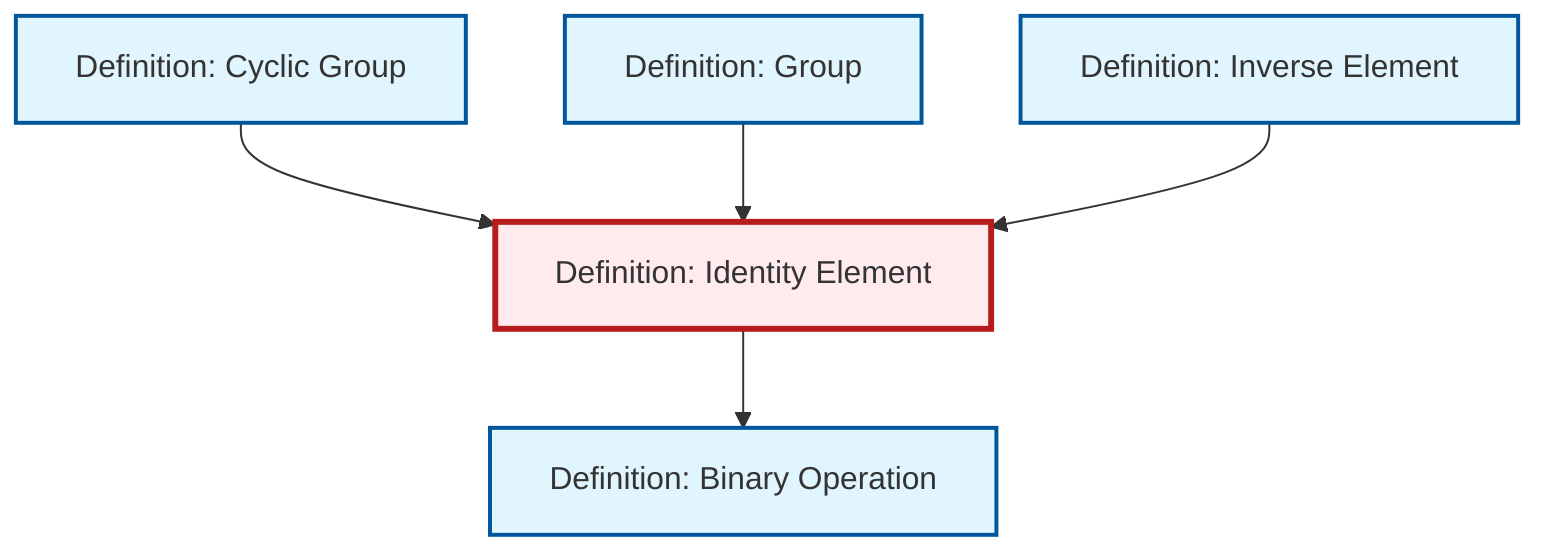 graph TD
    classDef definition fill:#e1f5fe,stroke:#01579b,stroke-width:2px
    classDef theorem fill:#f3e5f5,stroke:#4a148c,stroke-width:2px
    classDef axiom fill:#fff3e0,stroke:#e65100,stroke-width:2px
    classDef example fill:#e8f5e9,stroke:#1b5e20,stroke-width:2px
    classDef current fill:#ffebee,stroke:#b71c1c,stroke-width:3px
    def-inverse-element["Definition: Inverse Element"]:::definition
    def-group["Definition: Group"]:::definition
    def-binary-operation["Definition: Binary Operation"]:::definition
    def-identity-element["Definition: Identity Element"]:::definition
    def-cyclic-group["Definition: Cyclic Group"]:::definition
    def-identity-element --> def-binary-operation
    def-cyclic-group --> def-identity-element
    def-group --> def-identity-element
    def-inverse-element --> def-identity-element
    class def-identity-element current